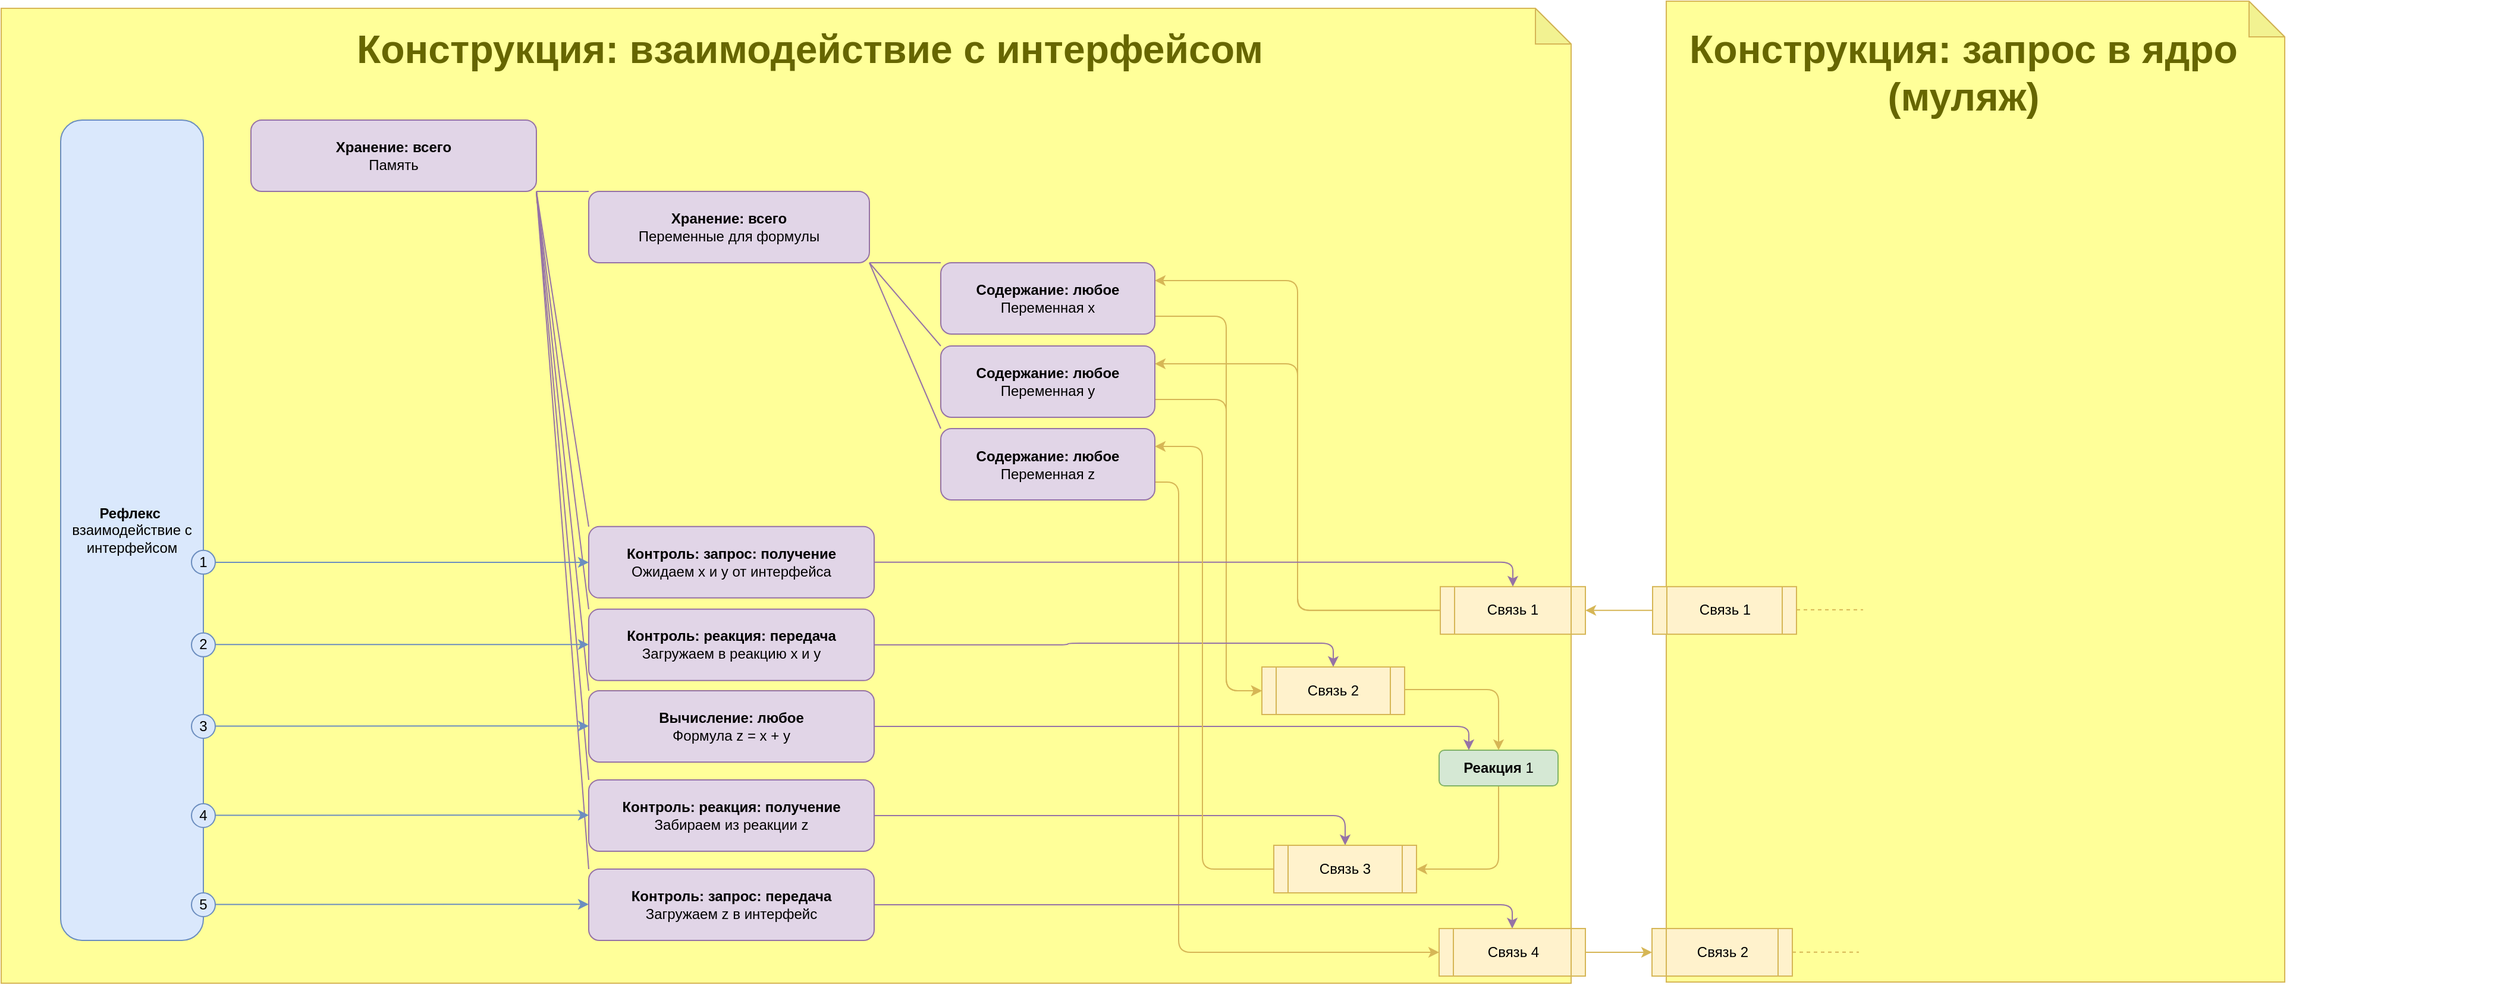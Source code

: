 <mxfile version="13.0.3" type="device"><diagram id="IWoDQz7ktISckmcvzvKT" name="Page-1"><mxGraphModel dx="997" dy="409" grid="1" gridSize="10" guides="1" tooltips="1" connect="1" arrows="1" fold="1" page="1" pageScale="1" pageWidth="291" pageHeight="413" math="0" shadow="0"><root><mxCell id="0"/><mxCell id="1" parent="0"/><mxCell id="nHxGfJBe9Yvu1xIb-pYi-130" value="" style="shape=note;whiteSpace=wrap;html=1;backgroundOutline=1;darkOpacity=0.05;strokeColor=#D6B656;fillColor=#FFFF99;" vertex="1" parent="1"><mxGeometry x="1110" width="520" height="825" as="geometry"/></mxCell><mxCell id="nHxGfJBe9Yvu1xIb-pYi-101" value="" style="shape=note;whiteSpace=wrap;html=1;backgroundOutline=1;darkOpacity=0.05;strokeColor=#D6B656;fillColor=#FFFF99;" vertex="1" parent="1"><mxGeometry x="-290" y="6" width="1320" height="820" as="geometry"/></mxCell><mxCell id="nHxGfJBe9Yvu1xIb-pYi-81" style="edgeStyle=none;orthogonalLoop=1;jettySize=auto;html=1;entryX=0;entryY=0;entryDx=0;entryDy=0;strokeColor=#9673A6;exitX=1;exitY=1;exitDx=0;exitDy=0;endArrow=none;endFill=0;" edge="1" parent="1" source="jNdQBvtchNghNJWm35QC-17" target="jNdQBvtchNghNJWm35QC-30"><mxGeometry relative="1" as="geometry"><mxPoint x="160" y="145" as="sourcePoint"/></mxGeometry></mxCell><mxCell id="nHxGfJBe9Yvu1xIb-pYi-83" style="edgeStyle=none;orthogonalLoop=1;jettySize=auto;html=1;exitX=1;exitY=1;exitDx=0;exitDy=0;entryX=0;entryY=0;entryDx=0;entryDy=0;strokeColor=#9673A6;endArrow=none;endFill=0;" edge="1" parent="1" source="jNdQBvtchNghNJWm35QC-17" target="nHxGfJBe9Yvu1xIb-pYi-44"><mxGeometry relative="1" as="geometry"/></mxCell><mxCell id="nHxGfJBe9Yvu1xIb-pYi-84" style="edgeStyle=none;orthogonalLoop=1;jettySize=auto;html=1;exitX=1;exitY=1;exitDx=0;exitDy=0;entryX=0;entryY=0;entryDx=0;entryDy=0;endArrow=none;endFill=0;strokeColor=#9673A6;" edge="1" parent="1" source="jNdQBvtchNghNJWm35QC-17" target="nHxGfJBe9Yvu1xIb-pYi-58"><mxGeometry relative="1" as="geometry"/></mxCell><mxCell id="nHxGfJBe9Yvu1xIb-pYi-87" style="edgeStyle=none;orthogonalLoop=1;jettySize=auto;html=1;exitX=1;exitY=1;exitDx=0;exitDy=0;endArrow=none;endFill=0;strokeColor=#D6B656;" edge="1" parent="1" source="jNdQBvtchNghNJWm35QC-17"><mxGeometry relative="1" as="geometry"><mxPoint x="160.471" y="170" as="targetPoint"/></mxGeometry></mxCell><mxCell id="nHxGfJBe9Yvu1xIb-pYi-89" style="edgeStyle=none;orthogonalLoop=1;jettySize=auto;html=1;exitX=1;exitY=1;exitDx=0;exitDy=0;entryX=0;entryY=0;entryDx=0;entryDy=0;endArrow=none;endFill=0;strokeColor=#9673A6;" edge="1" parent="1" source="jNdQBvtchNghNJWm35QC-17" target="nHxGfJBe9Yvu1xIb-pYi-70"><mxGeometry relative="1" as="geometry"/></mxCell><mxCell id="nHxGfJBe9Yvu1xIb-pYi-90" style="edgeStyle=none;orthogonalLoop=1;jettySize=auto;html=1;exitX=1;exitY=1;exitDx=0;exitDy=0;entryX=0;entryY=0;entryDx=0;entryDy=0;endArrow=none;endFill=0;strokeColor=#9673A6;" edge="1" parent="1" source="jNdQBvtchNghNJWm35QC-17" target="nHxGfJBe9Yvu1xIb-pYi-62"><mxGeometry relative="1" as="geometry"/></mxCell><mxCell id="nHxGfJBe9Yvu1xIb-pYi-91" style="edgeStyle=none;orthogonalLoop=1;jettySize=auto;html=1;exitX=1;exitY=1;exitDx=0;exitDy=0;entryX=0;entryY=0;entryDx=0;entryDy=0;endArrow=none;endFill=0;strokeColor=#9673A6;" edge="1" parent="1" source="jNdQBvtchNghNJWm35QC-17" target="nHxGfJBe9Yvu1xIb-pYi-64"><mxGeometry relative="1" as="geometry"/></mxCell><mxCell id="jNdQBvtchNghNJWm35QC-17" value="&lt;b&gt;Хранение: всего&lt;/b&gt;&lt;br&gt;Память" style="rounded=1;whiteSpace=wrap;html=1;fillColor=#E1D5E7;strokeColor=#9673A6;gradientColor=none;" parent="1" vertex="1"><mxGeometry x="-80" y="100" width="240" height="60" as="geometry"/></mxCell><mxCell id="nHxGfJBe9Yvu1xIb-pYi-110" style="edgeStyle=orthogonalEdgeStyle;orthogonalLoop=1;jettySize=auto;html=1;exitX=0.5;exitY=1;exitDx=0;exitDy=0;entryX=1;entryY=0.5;entryDx=0;entryDy=0;endArrow=classic;endFill=1;strokeColor=#D6B656;" edge="1" parent="1" source="jNdQBvtchNghNJWm35QC-61" target="nHxGfJBe9Yvu1xIb-pYi-108"><mxGeometry relative="1" as="geometry"/></mxCell><mxCell id="jNdQBvtchNghNJWm35QC-61" value="&lt;b&gt;Реакция&lt;/b&gt;&amp;nbsp;1" style="rounded=1;whiteSpace=wrap;html=1;fillColor=#d5e8d4;strokeColor=#82b366;" parent="1" vertex="1"><mxGeometry x="919" y="630" width="100" height="30" as="geometry"/></mxCell><mxCell id="nHxGfJBe9Yvu1xIb-pYi-113" style="edgeStyle=orthogonalEdgeStyle;orthogonalLoop=1;jettySize=auto;html=1;exitX=1;exitY=0.75;exitDx=0;exitDy=0;entryX=0;entryY=0.5;entryDx=0;entryDy=0;endArrow=classic;endFill=1;strokeColor=#D6B656;" edge="1" parent="1" source="jNdQBvtchNghNJWm35QC-48" target="nHxGfJBe9Yvu1xIb-pYi-112"><mxGeometry relative="1" as="geometry"><Array as="points"><mxPoint x="700" y="405"/><mxPoint x="700" y="800"/></Array></mxGeometry></mxCell><mxCell id="jNdQBvtchNghNJWm35QC-48" value="&lt;b&gt;Содержание:&amp;nbsp;&lt;/b&gt;&lt;b&gt;любое&lt;/b&gt;&lt;br&gt;Переменная z" style="rounded=1;whiteSpace=wrap;html=1;fillColor=#e1d5e7;strokeColor=#9673a6;" parent="1" vertex="1"><mxGeometry x="500" y="359.5" width="180" height="60" as="geometry"/></mxCell><mxCell id="nHxGfJBe9Yvu1xIb-pYi-98" style="edgeStyle=orthogonalEdgeStyle;orthogonalLoop=1;jettySize=auto;html=1;exitX=0;exitY=0.5;exitDx=0;exitDy=0;entryX=1;entryY=0.25;entryDx=0;entryDy=0;endArrow=classic;endFill=1;strokeColor=#D6B656;" edge="1" parent="1" source="jNdQBvtchNghNJWm35QC-35" target="jNdQBvtchNghNJWm35QC-46"><mxGeometry relative="1" as="geometry"/></mxCell><mxCell id="nHxGfJBe9Yvu1xIb-pYi-99" style="edgeStyle=orthogonalEdgeStyle;orthogonalLoop=1;jettySize=auto;html=1;exitX=0;exitY=0.5;exitDx=0;exitDy=0;endArrow=classic;endFill=1;strokeColor=#D6B656;entryX=1;entryY=0.25;entryDx=0;entryDy=0;" edge="1" parent="1" source="jNdQBvtchNghNJWm35QC-35" target="jNdQBvtchNghNJWm35QC-47"><mxGeometry relative="1" as="geometry"><mxPoint x="700" y="390" as="targetPoint"/></mxGeometry></mxCell><mxCell id="jNdQBvtchNghNJWm35QC-35" value="Связь 1" style="shape=process;whiteSpace=wrap;html=1;backgroundOutline=1;fillColor=#fff2cc;strokeColor=#D6B656;" parent="1" vertex="1"><mxGeometry x="920" y="492.43" width="122" height="40" as="geometry"/></mxCell><mxCell id="nHxGfJBe9Yvu1xIb-pYi-97" style="edgeStyle=none;orthogonalLoop=1;jettySize=auto;html=1;exitX=0;exitY=0.5;exitDx=0;exitDy=0;entryX=1;entryY=0.5;entryDx=0;entryDy=0;endArrow=classic;endFill=1;strokeColor=#D6B656;" edge="1" parent="1" source="nHxGfJBe9Yvu1xIb-pYi-132" target="jNdQBvtchNghNJWm35QC-35"><mxGeometry relative="1" as="geometry"><mxPoint x="1100" y="491.43" as="sourcePoint"/></mxGeometry></mxCell><mxCell id="nHxGfJBe9Yvu1xIb-pYi-92" style="edgeStyle=none;orthogonalLoop=1;jettySize=auto;html=1;exitX=1;exitY=1;exitDx=0;exitDy=0;entryX=0;entryY=0;entryDx=0;entryDy=0;endArrow=none;endFill=0;strokeColor=#9673A6;" edge="1" parent="1" source="nHxGfJBe9Yvu1xIb-pYi-44" target="jNdQBvtchNghNJWm35QC-46"><mxGeometry relative="1" as="geometry"/></mxCell><mxCell id="nHxGfJBe9Yvu1xIb-pYi-93" style="edgeStyle=none;orthogonalLoop=1;jettySize=auto;html=1;exitX=1;exitY=1;exitDx=0;exitDy=0;entryX=0;entryY=0;entryDx=0;entryDy=0;endArrow=none;endFill=0;strokeColor=#9673A6;" edge="1" parent="1" source="nHxGfJBe9Yvu1xIb-pYi-44" target="jNdQBvtchNghNJWm35QC-47"><mxGeometry relative="1" as="geometry"/></mxCell><mxCell id="nHxGfJBe9Yvu1xIb-pYi-94" style="edgeStyle=none;orthogonalLoop=1;jettySize=auto;html=1;exitX=1;exitY=1;exitDx=0;exitDy=0;entryX=0;entryY=0;entryDx=0;entryDy=0;endArrow=none;endFill=0;strokeColor=#9673A6;" edge="1" parent="1" source="nHxGfJBe9Yvu1xIb-pYi-44" target="jNdQBvtchNghNJWm35QC-48"><mxGeometry relative="1" as="geometry"/></mxCell><mxCell id="nHxGfJBe9Yvu1xIb-pYi-44" value="&lt;b&gt;Хранение: всего&lt;/b&gt;&lt;br&gt;Переменные для формулы" style="rounded=1;whiteSpace=wrap;html=1;fillColor=#e1d5e7;strokeColor=#9673a6;gradientColor=none;" vertex="1" parent="1"><mxGeometry x="204" y="160" width="236" height="60" as="geometry"/></mxCell><mxCell id="nHxGfJBe9Yvu1xIb-pYi-105" style="edgeStyle=orthogonalEdgeStyle;orthogonalLoop=1;jettySize=auto;html=1;exitX=1;exitY=0.75;exitDx=0;exitDy=0;entryX=0;entryY=0.5;entryDx=0;entryDy=0;endArrow=classic;endFill=1;strokeColor=#D6B656;" edge="1" parent="1" source="jNdQBvtchNghNJWm35QC-46" target="nHxGfJBe9Yvu1xIb-pYi-102"><mxGeometry relative="1" as="geometry"><Array as="points"><mxPoint x="740" y="265"/><mxPoint x="740" y="580"/></Array></mxGeometry></mxCell><mxCell id="jNdQBvtchNghNJWm35QC-46" value="&lt;b&gt;Содержание:&amp;nbsp;&lt;/b&gt;&lt;b&gt;любое&lt;/b&gt;&lt;br&gt;Переменная x" style="rounded=1;whiteSpace=wrap;html=1;fillColor=#e1d5e7;strokeColor=#9673a6;" parent="1" vertex="1"><mxGeometry x="500" y="220" width="180" height="60" as="geometry"/></mxCell><mxCell id="nHxGfJBe9Yvu1xIb-pYi-107" style="edgeStyle=orthogonalEdgeStyle;orthogonalLoop=1;jettySize=auto;html=1;exitX=1;exitY=0.75;exitDx=0;exitDy=0;endArrow=classic;endFill=1;strokeColor=#D6B656;entryX=0;entryY=0.5;entryDx=0;entryDy=0;" edge="1" parent="1" source="jNdQBvtchNghNJWm35QC-47" target="nHxGfJBe9Yvu1xIb-pYi-102"><mxGeometry relative="1" as="geometry"><mxPoint x="770" y="603.2" as="targetPoint"/><Array as="points"><mxPoint x="740" y="335"/><mxPoint x="740" y="580"/></Array></mxGeometry></mxCell><mxCell id="jNdQBvtchNghNJWm35QC-47" value="&lt;b&gt;Содержание:&amp;nbsp;&lt;/b&gt;&lt;b&gt;любое&lt;/b&gt;&lt;br&gt;Переменная y" style="rounded=1;whiteSpace=wrap;html=1;fillColor=#e1d5e7;strokeColor=#9673a6;" parent="1" vertex="1"><mxGeometry x="500" y="290" width="180" height="60" as="geometry"/></mxCell><mxCell id="nHxGfJBe9Yvu1xIb-pYi-142" style="edgeStyle=orthogonalEdgeStyle;orthogonalLoop=1;jettySize=auto;html=1;exitX=1;exitY=0.5;exitDx=0;exitDy=0;entryX=0.5;entryY=0;entryDx=0;entryDy=0;endArrow=classic;endFill=1;strokeColor=#9673A6;" edge="1" parent="1" source="jNdQBvtchNghNJWm35QC-30" target="jNdQBvtchNghNJWm35QC-35"><mxGeometry relative="1" as="geometry"/></mxCell><mxCell id="jNdQBvtchNghNJWm35QC-30" value="&lt;b&gt;Контроль: запрос: получение&lt;/b&gt;&lt;br&gt;Ожидаем x и y от интерфейса" style="rounded=1;whiteSpace=wrap;html=1;fillColor=#e1d5e7;strokeColor=#9673A6;gradientColor=none;" parent="1" vertex="1"><mxGeometry x="204" y="441.93" width="240" height="60" as="geometry"/></mxCell><mxCell id="nHxGfJBe9Yvu1xIb-pYi-143" style="edgeStyle=orthogonalEdgeStyle;orthogonalLoop=1;jettySize=auto;html=1;exitX=1;exitY=0.5;exitDx=0;exitDy=0;entryX=0.5;entryY=0;entryDx=0;entryDy=0;endArrow=classic;endFill=1;strokeColor=#9673A6;" edge="1" parent="1" source="nHxGfJBe9Yvu1xIb-pYi-58" target="nHxGfJBe9Yvu1xIb-pYi-102"><mxGeometry relative="1" as="geometry"/></mxCell><mxCell id="nHxGfJBe9Yvu1xIb-pYi-58" value="&lt;b&gt;Контроль: реакция: передача&lt;/b&gt;&lt;br&gt;Загружаем в реакцию x и y" style="rounded=1;whiteSpace=wrap;html=1;fillColor=#e1d5e7;strokeColor=#9673a6;gradientColor=none;" vertex="1" parent="1"><mxGeometry x="204" y="511.43" width="240" height="60" as="geometry"/></mxCell><mxCell id="nHxGfJBe9Yvu1xIb-pYi-145" style="edgeStyle=orthogonalEdgeStyle;orthogonalLoop=1;jettySize=auto;html=1;exitX=1;exitY=0.5;exitDx=0;exitDy=0;entryX=0.5;entryY=0;entryDx=0;entryDy=0;endArrow=classic;endFill=1;strokeColor=#9673A6;" edge="1" parent="1" source="nHxGfJBe9Yvu1xIb-pYi-62" target="nHxGfJBe9Yvu1xIb-pYi-108"><mxGeometry relative="1" as="geometry"/></mxCell><mxCell id="nHxGfJBe9Yvu1xIb-pYi-62" value="&lt;b&gt;Контроль: реакция: получение&lt;/b&gt;&lt;br&gt;Забираем из реакции z" style="rounded=1;whiteSpace=wrap;html=1;fillColor=#e1d5e7;strokeColor=#9673a6;gradientColor=none;" vertex="1" parent="1"><mxGeometry x="204" y="655.0" width="240" height="60" as="geometry"/></mxCell><mxCell id="nHxGfJBe9Yvu1xIb-pYi-146" style="edgeStyle=orthogonalEdgeStyle;orthogonalLoop=1;jettySize=auto;html=1;exitX=1;exitY=0.5;exitDx=0;exitDy=0;entryX=0.5;entryY=0;entryDx=0;entryDy=0;endArrow=classic;endFill=1;strokeColor=#9673A6;" edge="1" parent="1" source="nHxGfJBe9Yvu1xIb-pYi-64" target="nHxGfJBe9Yvu1xIb-pYi-112"><mxGeometry relative="1" as="geometry"/></mxCell><mxCell id="nHxGfJBe9Yvu1xIb-pYi-64" value="&lt;b&gt;Контроль: запрос: передача&lt;/b&gt;&lt;br&gt;Загружаем z в интерфейс" style="rounded=1;whiteSpace=wrap;html=1;fillColor=#e1d5e7;strokeColor=#9673a6;gradientColor=none;" vertex="1" parent="1"><mxGeometry x="204" y="730.0" width="240" height="60" as="geometry"/></mxCell><mxCell id="nHxGfJBe9Yvu1xIb-pYi-144" style="edgeStyle=orthogonalEdgeStyle;orthogonalLoop=1;jettySize=auto;html=1;exitX=1;exitY=0.5;exitDx=0;exitDy=0;endArrow=classic;endFill=1;strokeColor=#9673A6;entryX=0.25;entryY=0;entryDx=0;entryDy=0;" edge="1" parent="1" source="nHxGfJBe9Yvu1xIb-pYi-70" target="jNdQBvtchNghNJWm35QC-61"><mxGeometry relative="1" as="geometry"/></mxCell><mxCell id="nHxGfJBe9Yvu1xIb-pYi-70" value="&lt;b&gt;Вычисление:&amp;nbsp;&lt;/b&gt;&lt;b&gt;любое&lt;/b&gt;&lt;br&gt;Формула z = x + y" style="rounded=1;whiteSpace=wrap;html=1;fillColor=#e1d5e7;strokeColor=#9673a6;" vertex="1" parent="1"><mxGeometry x="204" y="580.0" width="240" height="60" as="geometry"/></mxCell><mxCell id="nHxGfJBe9Yvu1xIb-pYi-115" style="edgeStyle=orthogonalEdgeStyle;orthogonalLoop=1;jettySize=auto;html=1;endArrow=classic;endFill=1;strokeColor=#6C8EBF;" edge="1" parent="1" source="nHxGfJBe9Yvu1xIb-pYi-95" target="jNdQBvtchNghNJWm35QC-30"><mxGeometry relative="1" as="geometry"><Array as="points"><mxPoint x="-40" y="472"/><mxPoint x="-40" y="472"/></Array></mxGeometry></mxCell><mxCell id="nHxGfJBe9Yvu1xIb-pYi-95" value="&lt;b&gt;Рефлекс&lt;/b&gt;&lt;span&gt;&amp;nbsp;&lt;/span&gt;&lt;br&gt;&lt;span&gt;взаимодействие с интерфейсом&lt;/span&gt;" style="rounded=1;whiteSpace=wrap;html=1;strokeColor=#6C8EBF;fillColor=#DAE8FC;" vertex="1" parent="1"><mxGeometry x="-240" y="100" width="120" height="690" as="geometry"/></mxCell><mxCell id="nHxGfJBe9Yvu1xIb-pYi-104" style="edgeStyle=orthogonalEdgeStyle;orthogonalLoop=1;jettySize=auto;html=1;exitX=1.001;exitY=0.475;exitDx=0;exitDy=0;endArrow=classic;endFill=1;strokeColor=#D6B656;entryX=0.5;entryY=0;entryDx=0;entryDy=0;exitPerimeter=0;" edge="1" parent="1" source="nHxGfJBe9Yvu1xIb-pYi-102" target="jNdQBvtchNghNJWm35QC-61"><mxGeometry relative="1" as="geometry"><mxPoint x="930" y="610" as="targetPoint"/></mxGeometry></mxCell><mxCell id="nHxGfJBe9Yvu1xIb-pYi-102" value="Связь 2" style="shape=process;whiteSpace=wrap;html=1;backgroundOutline=1;fillColor=#fff2cc;strokeColor=#D6B656;" vertex="1" parent="1"><mxGeometry x="770" y="560" width="120" height="40" as="geometry"/></mxCell><mxCell id="nHxGfJBe9Yvu1xIb-pYi-111" style="edgeStyle=orthogonalEdgeStyle;orthogonalLoop=1;jettySize=auto;html=1;exitX=0;exitY=0.5;exitDx=0;exitDy=0;endArrow=classic;endFill=1;strokeColor=#D6B656;entryX=1;entryY=0.25;entryDx=0;entryDy=0;" edge="1" parent="1" source="nHxGfJBe9Yvu1xIb-pYi-108" target="jNdQBvtchNghNJWm35QC-48"><mxGeometry relative="1" as="geometry"><mxPoint x="680" y="390" as="targetPoint"/><Array as="points"><mxPoint x="720" y="730"/><mxPoint x="720" y="374"/></Array></mxGeometry></mxCell><mxCell id="nHxGfJBe9Yvu1xIb-pYi-108" value="Связь 3" style="shape=process;whiteSpace=wrap;html=1;backgroundOutline=1;fillColor=#fff2cc;strokeColor=#D6B656;" vertex="1" parent="1"><mxGeometry x="780" y="710" width="120" height="40" as="geometry"/></mxCell><mxCell id="nHxGfJBe9Yvu1xIb-pYi-114" style="edgeStyle=orthogonalEdgeStyle;orthogonalLoop=1;jettySize=auto;html=1;exitX=1;exitY=0.5;exitDx=0;exitDy=0;entryX=0;entryY=0.5;entryDx=0;entryDy=0;endArrow=classic;endFill=1;strokeColor=#D6B656;" edge="1" parent="1" source="nHxGfJBe9Yvu1xIb-pYi-112" target="nHxGfJBe9Yvu1xIb-pYi-133"><mxGeometry relative="1" as="geometry"><mxPoint x="1100" y="770" as="targetPoint"/></mxGeometry></mxCell><mxCell id="nHxGfJBe9Yvu1xIb-pYi-112" value="Связь 4" style="shape=process;whiteSpace=wrap;html=1;backgroundOutline=1;fillColor=#fff2cc;strokeColor=#D6B656;" vertex="1" parent="1"><mxGeometry x="919" y="780" width="123" height="40" as="geometry"/></mxCell><mxCell id="nHxGfJBe9Yvu1xIb-pYi-116" style="edgeStyle=orthogonalEdgeStyle;orthogonalLoop=1;jettySize=auto;html=1;endArrow=classic;endFill=1;strokeColor=#6C8EBF;" edge="1" parent="1" source="nHxGfJBe9Yvu1xIb-pYi-121"><mxGeometry relative="1" as="geometry"><mxPoint x="-120.0" y="541.084" as="sourcePoint"/><mxPoint x="204" y="541.084" as="targetPoint"/><Array as="points"><mxPoint x="-40" y="541.05"/></Array></mxGeometry></mxCell><mxCell id="nHxGfJBe9Yvu1xIb-pYi-117" style="edgeStyle=orthogonalEdgeStyle;orthogonalLoop=1;jettySize=auto;html=1;endArrow=classic;endFill=1;strokeColor=#6C8EBF;" edge="1" parent="1" source="nHxGfJBe9Yvu1xIb-pYi-124"><mxGeometry relative="1" as="geometry"><mxPoint x="-120.0" y="609.654" as="sourcePoint"/><mxPoint x="204" y="609.654" as="targetPoint"/><Array as="points"><mxPoint x="-40" y="609.62"/></Array></mxGeometry></mxCell><mxCell id="nHxGfJBe9Yvu1xIb-pYi-118" style="edgeStyle=orthogonalEdgeStyle;orthogonalLoop=1;jettySize=auto;html=1;endArrow=classic;endFill=1;strokeColor=#6C8EBF;" edge="1" parent="1" source="nHxGfJBe9Yvu1xIb-pYi-126"><mxGeometry relative="1" as="geometry"><mxPoint x="-120.0" y="684.654" as="sourcePoint"/><mxPoint x="204" y="684.654" as="targetPoint"/><Array as="points"><mxPoint x="-40" y="684.62"/></Array></mxGeometry></mxCell><mxCell id="nHxGfJBe9Yvu1xIb-pYi-119" style="edgeStyle=orthogonalEdgeStyle;orthogonalLoop=1;jettySize=auto;html=1;endArrow=classic;endFill=1;strokeColor=#6C8EBF;" edge="1" parent="1" source="nHxGfJBe9Yvu1xIb-pYi-128"><mxGeometry relative="1" as="geometry"><mxPoint x="-120.0" y="759.674" as="sourcePoint"/><mxPoint x="204" y="759.674" as="targetPoint"/><Array as="points"><mxPoint x="-40" y="759.64"/></Array></mxGeometry></mxCell><mxCell id="nHxGfJBe9Yvu1xIb-pYi-120" value="1" style="ellipse;whiteSpace=wrap;html=1;strokeColor=#6C8EBF;fillColor=#DAE8FC;" vertex="1" parent="1"><mxGeometry x="-130" y="461.93" width="20" height="20" as="geometry"/></mxCell><mxCell id="nHxGfJBe9Yvu1xIb-pYi-121" value="2" style="ellipse;whiteSpace=wrap;html=1;strokeColor=#6C8EBF;fillColor=#DAE8FC;" vertex="1" parent="1"><mxGeometry x="-130" y="531.43" width="20" height="20" as="geometry"/></mxCell><mxCell id="nHxGfJBe9Yvu1xIb-pYi-124" value="3" style="ellipse;whiteSpace=wrap;html=1;strokeColor=#6C8EBF;fillColor=#DAE8FC;" vertex="1" parent="1"><mxGeometry x="-130" y="600.0" width="20" height="20" as="geometry"/></mxCell><mxCell id="nHxGfJBe9Yvu1xIb-pYi-126" value="4" style="ellipse;whiteSpace=wrap;html=1;strokeColor=#6C8EBF;fillColor=#DAE8FC;" vertex="1" parent="1"><mxGeometry x="-130" y="675" width="20" height="20" as="geometry"/></mxCell><mxCell id="nHxGfJBe9Yvu1xIb-pYi-128" value="5" style="ellipse;whiteSpace=wrap;html=1;strokeColor=#6C8EBF;fillColor=#DAE8FC;" vertex="1" parent="1"><mxGeometry x="-130" y="750" width="20" height="20" as="geometry"/></mxCell><mxCell id="nHxGfJBe9Yvu1xIb-pYi-132" value="Связь 1" style="shape=process;whiteSpace=wrap;html=1;backgroundOutline=1;fillColor=#fff2cc;strokeColor=#D6B656;" vertex="1" parent="1"><mxGeometry x="1098.5" y="492.43" width="121" height="40" as="geometry"/></mxCell><mxCell id="nHxGfJBe9Yvu1xIb-pYi-133" value="Связь 2" style="shape=process;whiteSpace=wrap;html=1;backgroundOutline=1;fillColor=#fff2cc;strokeColor=#D6B656;" vertex="1" parent="1"><mxGeometry x="1098" y="780" width="118" height="40" as="geometry"/></mxCell><mxCell id="nHxGfJBe9Yvu1xIb-pYi-134" value="&lt;font style=&quot;font-size: 33px&quot; color=&quot;#666600&quot;&gt;&lt;b&gt;Конструкция: взаимодействие с интерфейсом&lt;/b&gt;&lt;/font&gt;" style="text;html=1;strokeColor=none;fillColor=none;align=center;verticalAlign=middle;whiteSpace=wrap;rounded=0;" vertex="1" parent="1"><mxGeometry x="-60" y="30" width="900" height="20" as="geometry"/></mxCell><mxCell id="nHxGfJBe9Yvu1xIb-pYi-141" value="&lt;font style=&quot;font-size: 33px&quot;&gt;&lt;b&gt;&lt;font color=&quot;#666600&quot;&gt;Конструкция: запрос в ядро&lt;br&gt;(муляж)&lt;/font&gt;&lt;br&gt;&lt;/b&gt;&lt;/font&gt;" style="text;html=1;strokeColor=none;fillColor=none;align=center;verticalAlign=middle;whiteSpace=wrap;rounded=0;" vertex="1" parent="1"><mxGeometry x="910" y="50" width="900" height="20" as="geometry"/></mxCell><mxCell id="nHxGfJBe9Yvu1xIb-pYi-154" style="edgeStyle=orthogonalEdgeStyle;orthogonalLoop=1;jettySize=auto;html=1;exitX=1;exitY=0.5;exitDx=0;exitDy=0;entryX=0;entryY=0.5;entryDx=0;entryDy=0;endArrow=none;endFill=0;strokeColor=#D6B656;dashed=1;" edge="1" parent="1"><mxGeometry relative="1" as="geometry"><mxPoint x="1216" y="799.83" as="sourcePoint"/><mxPoint x="1272" y="799.83" as="targetPoint"/></mxGeometry></mxCell><mxCell id="nHxGfJBe9Yvu1xIb-pYi-155" style="edgeStyle=orthogonalEdgeStyle;orthogonalLoop=1;jettySize=auto;html=1;exitX=1;exitY=0.5;exitDx=0;exitDy=0;entryX=0;entryY=0.5;entryDx=0;entryDy=0;endArrow=none;endFill=0;strokeColor=#D6B656;dashed=1;" edge="1" parent="1"><mxGeometry relative="1" as="geometry"><mxPoint x="1219.5" y="511.84" as="sourcePoint"/><mxPoint x="1275.5" y="511.84" as="targetPoint"/></mxGeometry></mxCell></root></mxGraphModel></diagram></mxfile>